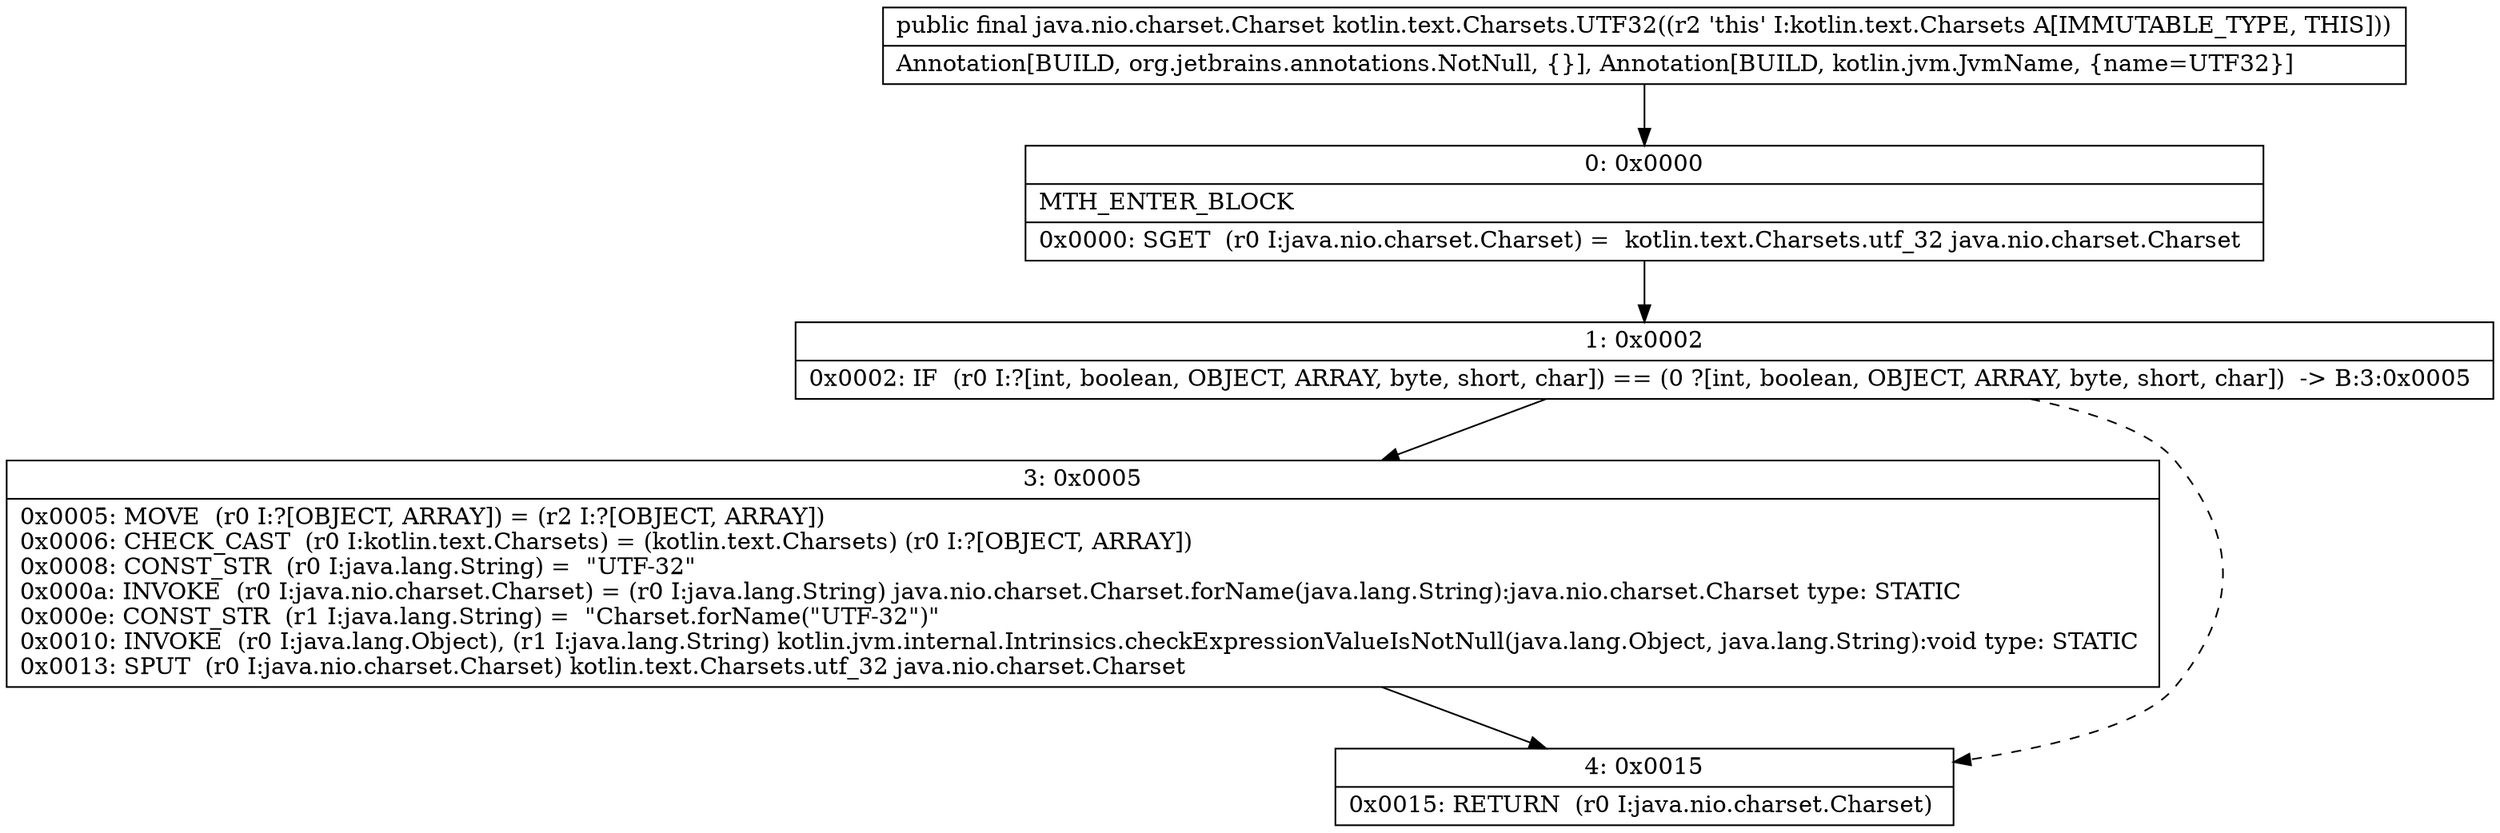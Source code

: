 digraph "CFG forkotlin.text.Charsets.UTF32()Ljava\/nio\/charset\/Charset;" {
Node_0 [shape=record,label="{0\:\ 0x0000|MTH_ENTER_BLOCK\l|0x0000: SGET  (r0 I:java.nio.charset.Charset) =  kotlin.text.Charsets.utf_32 java.nio.charset.Charset \l}"];
Node_1 [shape=record,label="{1\:\ 0x0002|0x0002: IF  (r0 I:?[int, boolean, OBJECT, ARRAY, byte, short, char]) == (0 ?[int, boolean, OBJECT, ARRAY, byte, short, char])  \-\> B:3:0x0005 \l}"];
Node_3 [shape=record,label="{3\:\ 0x0005|0x0005: MOVE  (r0 I:?[OBJECT, ARRAY]) = (r2 I:?[OBJECT, ARRAY]) \l0x0006: CHECK_CAST  (r0 I:kotlin.text.Charsets) = (kotlin.text.Charsets) (r0 I:?[OBJECT, ARRAY]) \l0x0008: CONST_STR  (r0 I:java.lang.String) =  \"UTF\-32\" \l0x000a: INVOKE  (r0 I:java.nio.charset.Charset) = (r0 I:java.lang.String) java.nio.charset.Charset.forName(java.lang.String):java.nio.charset.Charset type: STATIC \l0x000e: CONST_STR  (r1 I:java.lang.String) =  \"Charset.forName(\"UTF\-32\")\" \l0x0010: INVOKE  (r0 I:java.lang.Object), (r1 I:java.lang.String) kotlin.jvm.internal.Intrinsics.checkExpressionValueIsNotNull(java.lang.Object, java.lang.String):void type: STATIC \l0x0013: SPUT  (r0 I:java.nio.charset.Charset) kotlin.text.Charsets.utf_32 java.nio.charset.Charset \l}"];
Node_4 [shape=record,label="{4\:\ 0x0015|0x0015: RETURN  (r0 I:java.nio.charset.Charset) \l}"];
MethodNode[shape=record,label="{public final java.nio.charset.Charset kotlin.text.Charsets.UTF32((r2 'this' I:kotlin.text.Charsets A[IMMUTABLE_TYPE, THIS]))  | Annotation[BUILD, org.jetbrains.annotations.NotNull, \{\}], Annotation[BUILD, kotlin.jvm.JvmName, \{name=UTF32\}]\l}"];
MethodNode -> Node_0;
Node_0 -> Node_1;
Node_1 -> Node_3;
Node_1 -> Node_4[style=dashed];
Node_3 -> Node_4;
}


